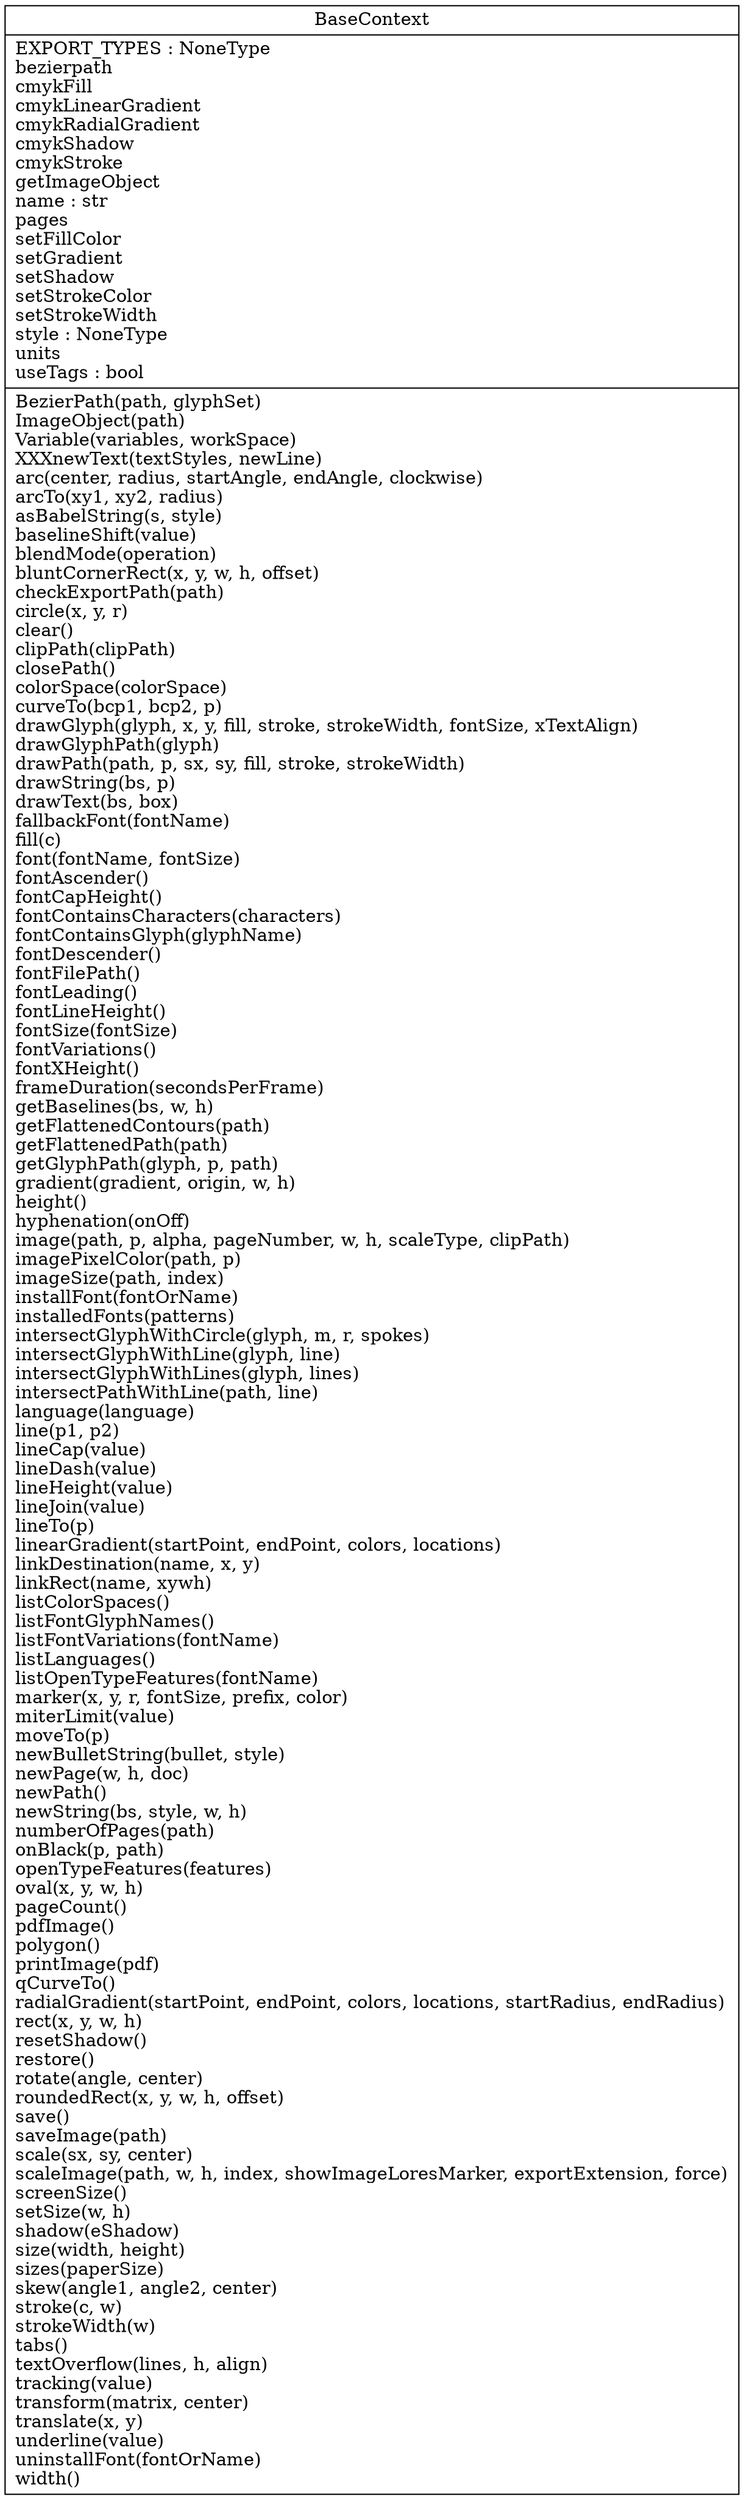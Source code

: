 digraph "classes_contexts_basecontext_basecontext" {
charset="utf-8"
rankdir=BT
"0" [label="{BaseContext|EXPORT_TYPES : NoneType\lbezierpath\lcmykFill\lcmykLinearGradient\lcmykRadialGradient\lcmykShadow\lcmykStroke\lgetImageObject\lname : str\lpages\lsetFillColor\lsetGradient\lsetShadow\lsetStrokeColor\lsetStrokeWidth\lstyle : NoneType\lunits\luseTags : bool\l|BezierPath(path, glyphSet)\lImageObject(path)\lVariable(variables, workSpace)\lXXXnewText(textStyles, newLine)\larc(center, radius, startAngle, endAngle, clockwise)\larcTo(xy1, xy2, radius)\lasBabelString(s, style)\lbaselineShift(value)\lblendMode(operation)\lbluntCornerRect(x, y, w, h, offset)\lcheckExportPath(path)\lcircle(x, y, r)\lclear()\lclipPath(clipPath)\lclosePath()\lcolorSpace(colorSpace)\lcurveTo(bcp1, bcp2, p)\ldrawGlyph(glyph, x, y, fill, stroke, strokeWidth, fontSize, xTextAlign)\ldrawGlyphPath(glyph)\ldrawPath(path, p, sx, sy, fill, stroke, strokeWidth)\ldrawString(bs, p)\ldrawText(bs, box)\lfallbackFont(fontName)\lfill(c)\lfont(fontName, fontSize)\lfontAscender()\lfontCapHeight()\lfontContainsCharacters(characters)\lfontContainsGlyph(glyphName)\lfontDescender()\lfontFilePath()\lfontLeading()\lfontLineHeight()\lfontSize(fontSize)\lfontVariations()\lfontXHeight()\lframeDuration(secondsPerFrame)\lgetBaselines(bs, w, h)\lgetFlattenedContours(path)\lgetFlattenedPath(path)\lgetGlyphPath(glyph, p, path)\lgradient(gradient, origin, w, h)\lheight()\lhyphenation(onOff)\limage(path, p, alpha, pageNumber, w, h, scaleType, clipPath)\limagePixelColor(path, p)\limageSize(path, index)\linstallFont(fontOrName)\linstalledFonts(patterns)\lintersectGlyphWithCircle(glyph, m, r, spokes)\lintersectGlyphWithLine(glyph, line)\lintersectGlyphWithLines(glyph, lines)\lintersectPathWithLine(path, line)\llanguage(language)\lline(p1, p2)\llineCap(value)\llineDash(value)\llineHeight(value)\llineJoin(value)\llineTo(p)\llinearGradient(startPoint, endPoint, colors, locations)\llinkDestination(name, x, y)\llinkRect(name, xywh)\llistColorSpaces()\llistFontGlyphNames()\llistFontVariations(fontName)\llistLanguages()\llistOpenTypeFeatures(fontName)\lmarker(x, y, r, fontSize, prefix, color)\lmiterLimit(value)\lmoveTo(p)\lnewBulletString(bullet, style)\lnewPage(w, h, doc)\lnewPath()\lnewString(bs, style, w, h)\lnumberOfPages(path)\lonBlack(p, path)\lopenTypeFeatures(features)\loval(x, y, w, h)\lpageCount()\lpdfImage()\lpolygon()\lprintImage(pdf)\lqCurveTo()\lradialGradient(startPoint, endPoint, colors, locations, startRadius, endRadius)\lrect(x, y, w, h)\lresetShadow()\lrestore()\lrotate(angle, center)\lroundedRect(x, y, w, h, offset)\lsave()\lsaveImage(path)\lscale(sx, sy, center)\lscaleImage(path, w, h, index, showImageLoresMarker, exportExtension, force)\lscreenSize()\lsetSize(w, h)\lshadow(eShadow)\lsize(width, height)\lsizes(paperSize)\lskew(angle1, angle2, center)\lstroke(c, w)\lstrokeWidth(w)\ltabs()\ltextOverflow(lines, h, align)\ltracking(value)\ltransform(matrix, center)\ltranslate(x, y)\lunderline(value)\luninstallFont(fontOrName)\lwidth()\l}", shape="record"];
}
